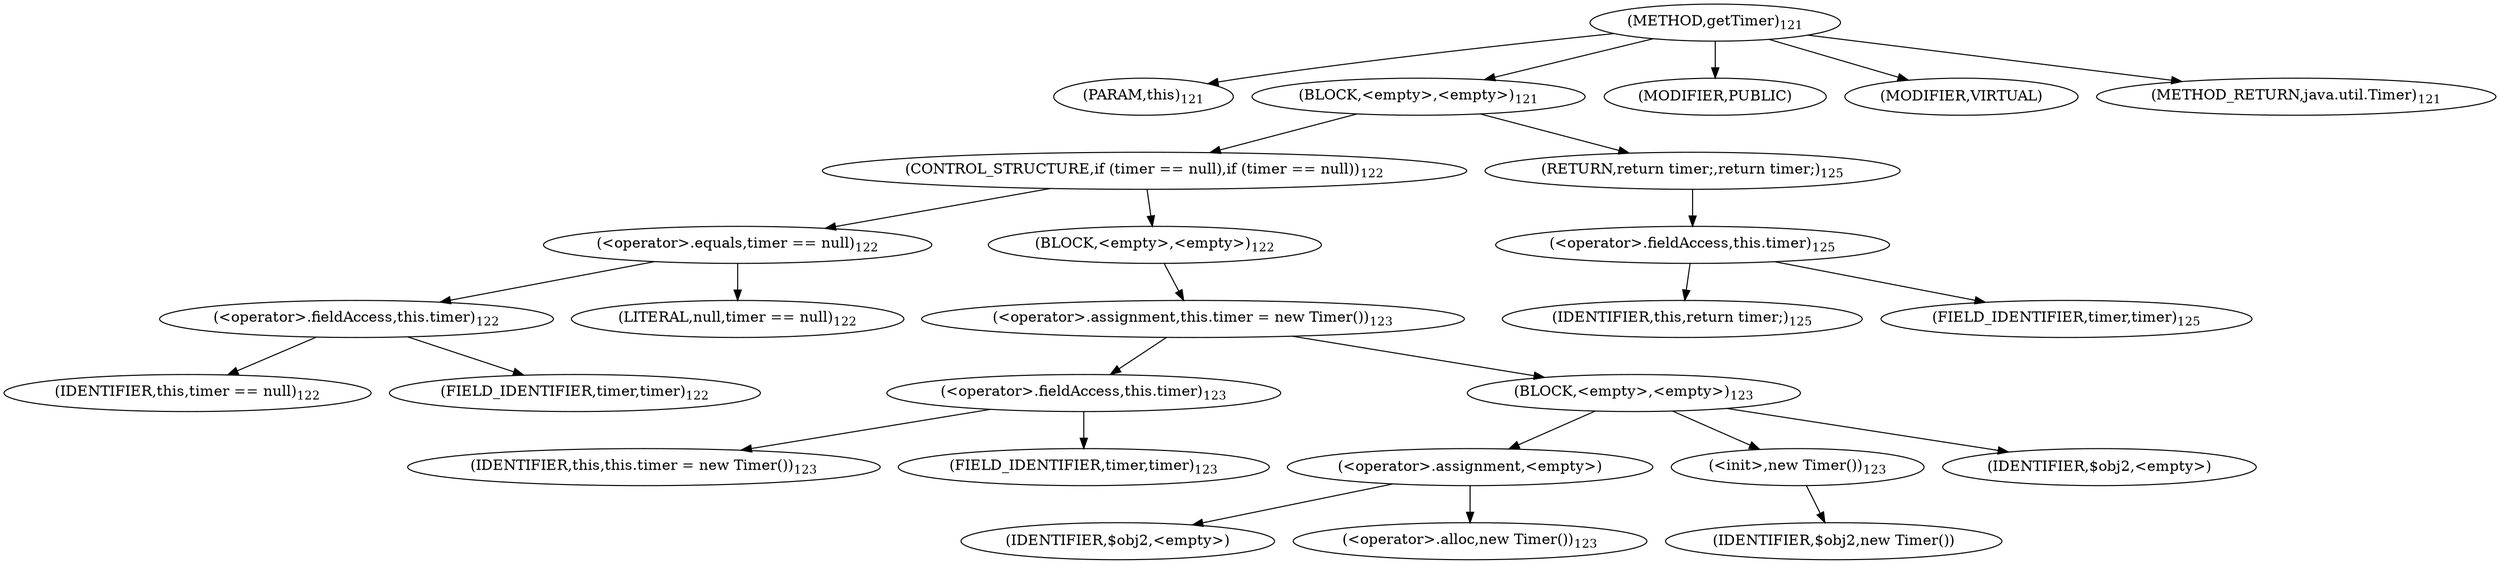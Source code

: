 digraph "getTimer" {  
"297" [label = <(METHOD,getTimer)<SUB>121</SUB>> ]
"298" [label = <(PARAM,this)<SUB>121</SUB>> ]
"299" [label = <(BLOCK,&lt;empty&gt;,&lt;empty&gt;)<SUB>121</SUB>> ]
"300" [label = <(CONTROL_STRUCTURE,if (timer == null),if (timer == null))<SUB>122</SUB>> ]
"301" [label = <(&lt;operator&gt;.equals,timer == null)<SUB>122</SUB>> ]
"302" [label = <(&lt;operator&gt;.fieldAccess,this.timer)<SUB>122</SUB>> ]
"303" [label = <(IDENTIFIER,this,timer == null)<SUB>122</SUB>> ]
"304" [label = <(FIELD_IDENTIFIER,timer,timer)<SUB>122</SUB>> ]
"305" [label = <(LITERAL,null,timer == null)<SUB>122</SUB>> ]
"306" [label = <(BLOCK,&lt;empty&gt;,&lt;empty&gt;)<SUB>122</SUB>> ]
"307" [label = <(&lt;operator&gt;.assignment,this.timer = new Timer())<SUB>123</SUB>> ]
"308" [label = <(&lt;operator&gt;.fieldAccess,this.timer)<SUB>123</SUB>> ]
"309" [label = <(IDENTIFIER,this,this.timer = new Timer())<SUB>123</SUB>> ]
"310" [label = <(FIELD_IDENTIFIER,timer,timer)<SUB>123</SUB>> ]
"311" [label = <(BLOCK,&lt;empty&gt;,&lt;empty&gt;)<SUB>123</SUB>> ]
"312" [label = <(&lt;operator&gt;.assignment,&lt;empty&gt;)> ]
"313" [label = <(IDENTIFIER,$obj2,&lt;empty&gt;)> ]
"314" [label = <(&lt;operator&gt;.alloc,new Timer())<SUB>123</SUB>> ]
"315" [label = <(&lt;init&gt;,new Timer())<SUB>123</SUB>> ]
"316" [label = <(IDENTIFIER,$obj2,new Timer())> ]
"317" [label = <(IDENTIFIER,$obj2,&lt;empty&gt;)> ]
"318" [label = <(RETURN,return timer;,return timer;)<SUB>125</SUB>> ]
"319" [label = <(&lt;operator&gt;.fieldAccess,this.timer)<SUB>125</SUB>> ]
"320" [label = <(IDENTIFIER,this,return timer;)<SUB>125</SUB>> ]
"321" [label = <(FIELD_IDENTIFIER,timer,timer)<SUB>125</SUB>> ]
"322" [label = <(MODIFIER,PUBLIC)> ]
"323" [label = <(MODIFIER,VIRTUAL)> ]
"324" [label = <(METHOD_RETURN,java.util.Timer)<SUB>121</SUB>> ]
  "297" -> "298" 
  "297" -> "299" 
  "297" -> "322" 
  "297" -> "323" 
  "297" -> "324" 
  "299" -> "300" 
  "299" -> "318" 
  "300" -> "301" 
  "300" -> "306" 
  "301" -> "302" 
  "301" -> "305" 
  "302" -> "303" 
  "302" -> "304" 
  "306" -> "307" 
  "307" -> "308" 
  "307" -> "311" 
  "308" -> "309" 
  "308" -> "310" 
  "311" -> "312" 
  "311" -> "315" 
  "311" -> "317" 
  "312" -> "313" 
  "312" -> "314" 
  "315" -> "316" 
  "318" -> "319" 
  "319" -> "320" 
  "319" -> "321" 
}

